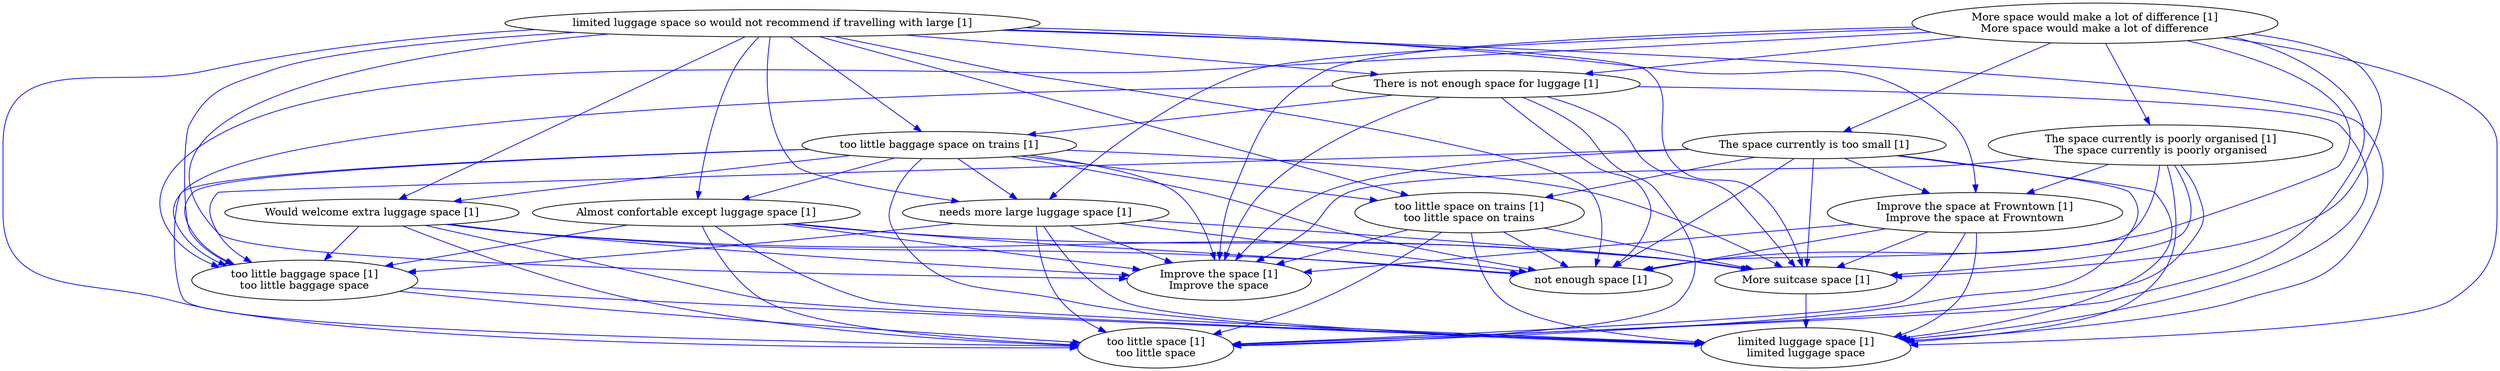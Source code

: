 digraph collapsedGraph {
"Almost confortable except luggage space [1]""Improve the space at Frowntown [1]\nImprove the space at Frowntown""Improve the space [1]\nImprove the space""More space would make a lot of difference [1]\nMore space would make a lot of difference""More suitcase space [1]""The space currently is poorly organised [1]\nThe space currently is poorly organised""The space currently is too small [1]""There is not enough space for luggage [1]""Would welcome extra luggage space [1]""limited luggage space so would not recommend if travelling with large [1]""limited luggage space [1]\nlimited luggage space""needs more large luggage space [1]""not enough space [1]""too little baggage space on trains [1]""too little baggage space [1]\ntoo little baggage space""too little space [1]\ntoo little space""too little space on trains [1]\ntoo little space on trains""Improve the space at Frowntown [1]\nImprove the space at Frowntown" -> "Improve the space [1]\nImprove the space" [color=blue]
"Almost confortable except luggage space [1]" -> "Improve the space [1]\nImprove the space" [color=blue]
"More space would make a lot of difference [1]\nMore space would make a lot of difference" -> "Improve the space [1]\nImprove the space" [color=blue]
"Almost confortable except luggage space [1]" -> "More suitcase space [1]" [color=blue]
"Improve the space at Frowntown [1]\nImprove the space at Frowntown" -> "More suitcase space [1]" [color=blue]
"More space would make a lot of difference [1]\nMore space would make a lot of difference" -> "More suitcase space [1]" [color=blue]
"More space would make a lot of difference [1]\nMore space would make a lot of difference" -> "The space currently is poorly organised [1]\nThe space currently is poorly organised" [color=blue]
"The space currently is poorly organised [1]\nThe space currently is poorly organised" -> "Improve the space at Frowntown [1]\nImprove the space at Frowntown" [color=blue]
"The space currently is poorly organised [1]\nThe space currently is poorly organised" -> "Improve the space [1]\nImprove the space" [color=blue]
"The space currently is poorly organised [1]\nThe space currently is poorly organised" -> "More suitcase space [1]" [color=blue]
"More space would make a lot of difference [1]\nMore space would make a lot of difference" -> "The space currently is too small [1]" [color=blue]
"The space currently is too small [1]" -> "Improve the space at Frowntown [1]\nImprove the space at Frowntown" [color=blue]
"The space currently is too small [1]" -> "Improve the space [1]\nImprove the space" [color=blue]
"The space currently is too small [1]" -> "More suitcase space [1]" [color=blue]
"More space would make a lot of difference [1]\nMore space would make a lot of difference" -> "There is not enough space for luggage [1]" [color=blue]
"There is not enough space for luggage [1]" -> "Improve the space [1]\nImprove the space" [color=blue]
"There is not enough space for luggage [1]" -> "More suitcase space [1]" [color=blue]
"Would welcome extra luggage space [1]" -> "Improve the space [1]\nImprove the space" [color=blue]
"Would welcome extra luggage space [1]" -> "More suitcase space [1]" [color=blue]
"limited luggage space so would not recommend if travelling with large [1]" -> "limited luggage space [1]\nlimited luggage space" [color=blue]
"Almost confortable except luggage space [1]" -> "limited luggage space [1]\nlimited luggage space" [color=blue]
"Improve the space at Frowntown [1]\nImprove the space at Frowntown" -> "limited luggage space [1]\nlimited luggage space" [color=blue]
"More space would make a lot of difference [1]\nMore space would make a lot of difference" -> "limited luggage space [1]\nlimited luggage space" [color=blue]
"More suitcase space [1]" -> "limited luggage space [1]\nlimited luggage space" [color=blue]
"The space currently is poorly organised [1]\nThe space currently is poorly organised" -> "limited luggage space [1]\nlimited luggage space" [color=blue]
"The space currently is too small [1]" -> "limited luggage space [1]\nlimited luggage space" [color=blue]
"There is not enough space for luggage [1]" -> "limited luggage space [1]\nlimited luggage space" [color=blue]
"Would welcome extra luggage space [1]" -> "limited luggage space [1]\nlimited luggage space" [color=blue]
"limited luggage space so would not recommend if travelling with large [1]" -> "Almost confortable except luggage space [1]" [color=blue]
"limited luggage space so would not recommend if travelling with large [1]" -> "Improve the space at Frowntown [1]\nImprove the space at Frowntown" [color=blue]
"limited luggage space so would not recommend if travelling with large [1]" -> "Improve the space [1]\nImprove the space" [color=blue]
"limited luggage space so would not recommend if travelling with large [1]" -> "More suitcase space [1]" [color=blue]
"limited luggage space so would not recommend if travelling with large [1]" -> "There is not enough space for luggage [1]" [color=blue]
"limited luggage space so would not recommend if travelling with large [1]" -> "Would welcome extra luggage space [1]" [color=blue]
"More space would make a lot of difference [1]\nMore space would make a lot of difference" -> "needs more large luggage space [1]" [color=blue]
"limited luggage space so would not recommend if travelling with large [1]" -> "needs more large luggage space [1]" [color=blue]
"needs more large luggage space [1]" -> "Improve the space [1]\nImprove the space" [color=blue]
"needs more large luggage space [1]" -> "More suitcase space [1]" [color=blue]
"needs more large luggage space [1]" -> "limited luggage space [1]\nlimited luggage space" [color=blue]
"Almost confortable except luggage space [1]" -> "not enough space [1]" [color=blue]
"Improve the space at Frowntown [1]\nImprove the space at Frowntown" -> "not enough space [1]" [color=blue]
"More space would make a lot of difference [1]\nMore space would make a lot of difference" -> "not enough space [1]" [color=blue]
"The space currently is poorly organised [1]\nThe space currently is poorly organised" -> "not enough space [1]" [color=blue]
"The space currently is too small [1]" -> "not enough space [1]" [color=blue]
"There is not enough space for luggage [1]" -> "not enough space [1]" [color=blue]
"Would welcome extra luggage space [1]" -> "not enough space [1]" [color=blue]
"limited luggage space so would not recommend if travelling with large [1]" -> "not enough space [1]" [color=blue]
"needs more large luggage space [1]" -> "not enough space [1]" [color=blue]
"too little baggage space on trains [1]" -> "too little baggage space [1]\ntoo little baggage space" [color=blue]
"too little baggage space [1]\ntoo little baggage space" -> "too little space [1]\ntoo little space" [color=blue]
"too little baggage space on trains [1]" -> "too little space on trains [1]\ntoo little space on trains" [color=blue]
"too little space on trains [1]\ntoo little space on trains" -> "too little space [1]\ntoo little space" [color=blue]
"too little baggage space on trains [1]" -> "too little space [1]\ntoo little space" [color=blue]
"Almost confortable except luggage space [1]" -> "too little baggage space [1]\ntoo little baggage space" [color=blue]
"Almost confortable except luggage space [1]" -> "too little space [1]\ntoo little space" [color=blue]
"Improve the space at Frowntown [1]\nImprove the space at Frowntown" -> "too little space [1]\ntoo little space" [color=blue]
"More space would make a lot of difference [1]\nMore space would make a lot of difference" -> "too little baggage space [1]\ntoo little baggage space" [color=blue]
"More space would make a lot of difference [1]\nMore space would make a lot of difference" -> "too little space [1]\ntoo little space" [color=blue]
"The space currently is poorly organised [1]\nThe space currently is poorly organised" -> "too little space [1]\ntoo little space" [color=blue]
"The space currently is too small [1]" -> "too little baggage space [1]\ntoo little baggage space" [color=blue]
"The space currently is too small [1]" -> "too little space [1]\ntoo little space" [color=blue]
"The space currently is too small [1]" -> "too little space on trains [1]\ntoo little space on trains" [color=blue]
"There is not enough space for luggage [1]" -> "too little baggage space on trains [1]" [color=blue]
"There is not enough space for luggage [1]" -> "too little baggage space [1]\ntoo little baggage space" [color=blue]
"There is not enough space for luggage [1]" -> "too little space [1]\ntoo little space" [color=blue]
"Would welcome extra luggage space [1]" -> "too little baggage space [1]\ntoo little baggage space" [color=blue]
"Would welcome extra luggage space [1]" -> "too little space [1]\ntoo little space" [color=blue]
"limited luggage space so would not recommend if travelling with large [1]" -> "too little baggage space on trains [1]" [color=blue]
"limited luggage space so would not recommend if travelling with large [1]" -> "too little baggage space [1]\ntoo little baggage space" [color=blue]
"limited luggage space so would not recommend if travelling with large [1]" -> "too little space [1]\ntoo little space" [color=blue]
"limited luggage space so would not recommend if travelling with large [1]" -> "too little space on trains [1]\ntoo little space on trains" [color=blue]
"needs more large luggage space [1]" -> "too little baggage space [1]\ntoo little baggage space" [color=blue]
"needs more large luggage space [1]" -> "too little space [1]\ntoo little space" [color=blue]
"too little baggage space on trains [1]" -> "Almost confortable except luggage space [1]" [color=blue]
"too little baggage space on trains [1]" -> "Improve the space [1]\nImprove the space" [color=blue]
"too little baggage space on trains [1]" -> "More suitcase space [1]" [color=blue]
"too little baggage space on trains [1]" -> "Would welcome extra luggage space [1]" [color=blue]
"too little baggage space on trains [1]" -> "limited luggage space [1]\nlimited luggage space" [color=blue]
"too little baggage space on trains [1]" -> "needs more large luggage space [1]" [color=blue]
"too little baggage space on trains [1]" -> "not enough space [1]" [color=blue]
"too little baggage space [1]\ntoo little baggage space" -> "limited luggage space [1]\nlimited luggage space" [color=blue]
"too little space on trains [1]\ntoo little space on trains" -> "Improve the space [1]\nImprove the space" [color=blue]
"too little space on trains [1]\ntoo little space on trains" -> "More suitcase space [1]" [color=blue]
"too little space on trains [1]\ntoo little space on trains" -> "limited luggage space [1]\nlimited luggage space" [color=blue]
"too little space on trains [1]\ntoo little space on trains" -> "not enough space [1]" [color=blue]
}